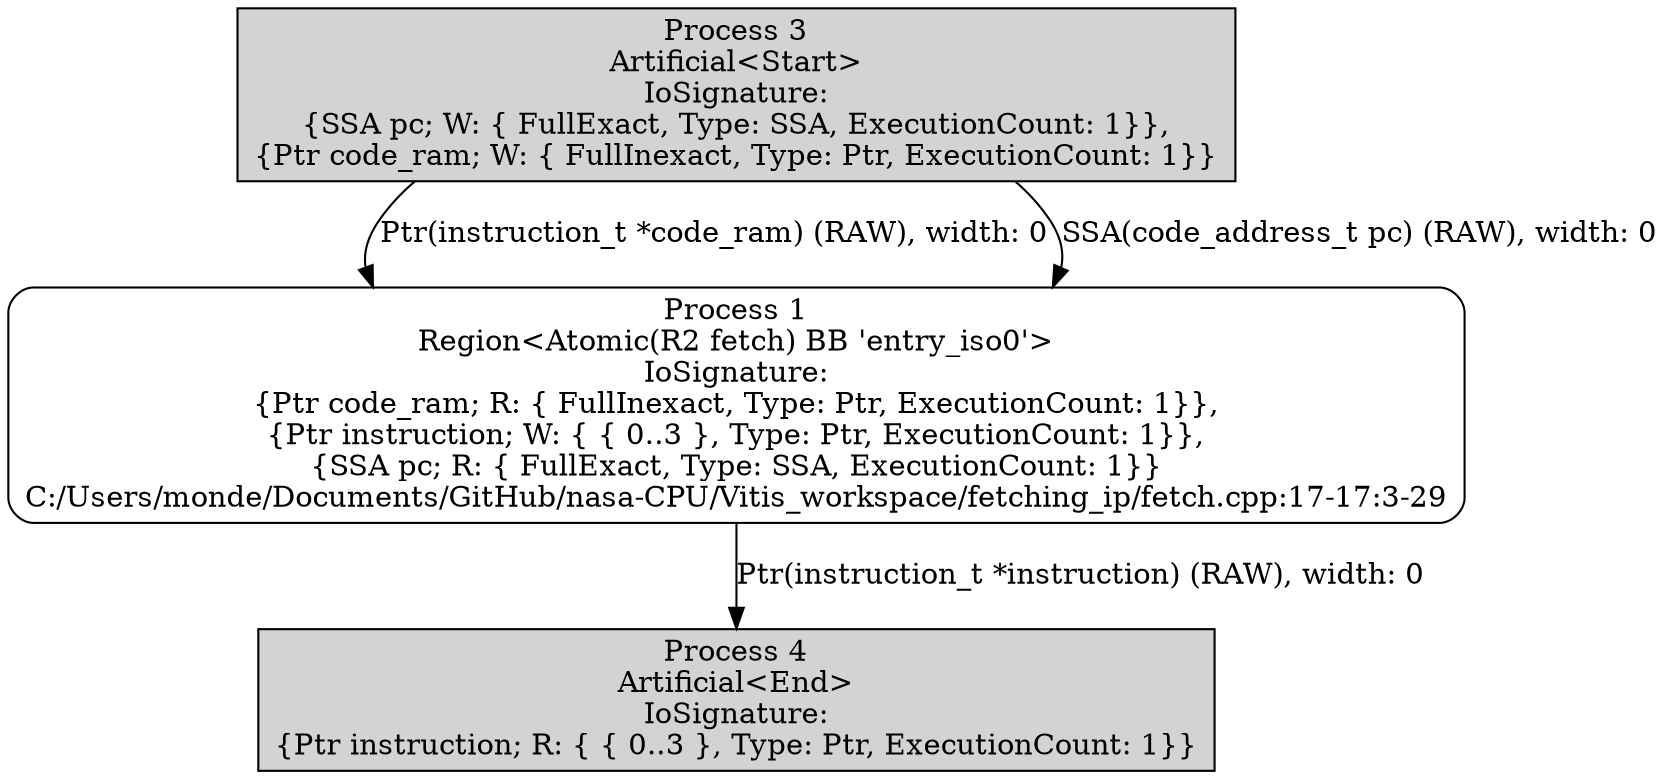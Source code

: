 digraph G {
0[label="Process 1
Region<Atomic(R2 fetch) BB 'entry_iso0'>
IoSignature:
{Ptr code_ram; R: { FullInexact, Type: Ptr, ExecutionCount: 1}},
{Ptr instruction; W: { { 0..3 }, Type: Ptr, ExecutionCount: 1}},
{SSA pc; R: { FullExact, Type: SSA, ExecutionCount: 1}}
C:/Users/monde/Documents/GitHub/nasa-CPU/Vitis_workspace/fetching_ip/fetch.cpp:17-17:3-29", style="rounded", shape="box"];
1[label="Process 3
Artificial<Start>
IoSignature:
{SSA pc; W: { FullExact, Type: SSA, ExecutionCount: 1}},
{Ptr code_ram; W: { FullInexact, Type: Ptr, ExecutionCount: 1}}", style="filled" shape="box" fillcolor="lightgrey"];
2[label="Process 4
Artificial<End>
IoSignature:
{Ptr instruction; R: { { 0..3 }, Type: Ptr, ExecutionCount: 1}}", style="filled" shape="box" fillcolor="lightgrey"];
1->0 [label="Ptr(instruction_t *code_ram) (RAW), width: 0"];
0->2 [label="Ptr(instruction_t *instruction) (RAW), width: 0"];
1->0 [label="SSA(code_address_t pc) (RAW), width: 0"];
}
